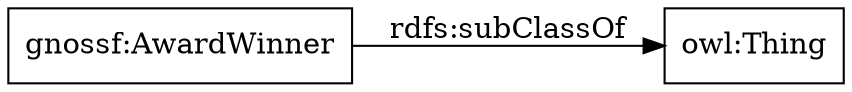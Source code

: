 digraph ar2dtool_diagram { 
rankdir=LR;
size="1000"
node [shape = rectangle, color="black"]; "gnossf:AwardWinner" ; /*classes style*/
	"gnossf:AwardWinner" -> "owl:Thing" [ label = "rdfs:subClassOf" ];

}
